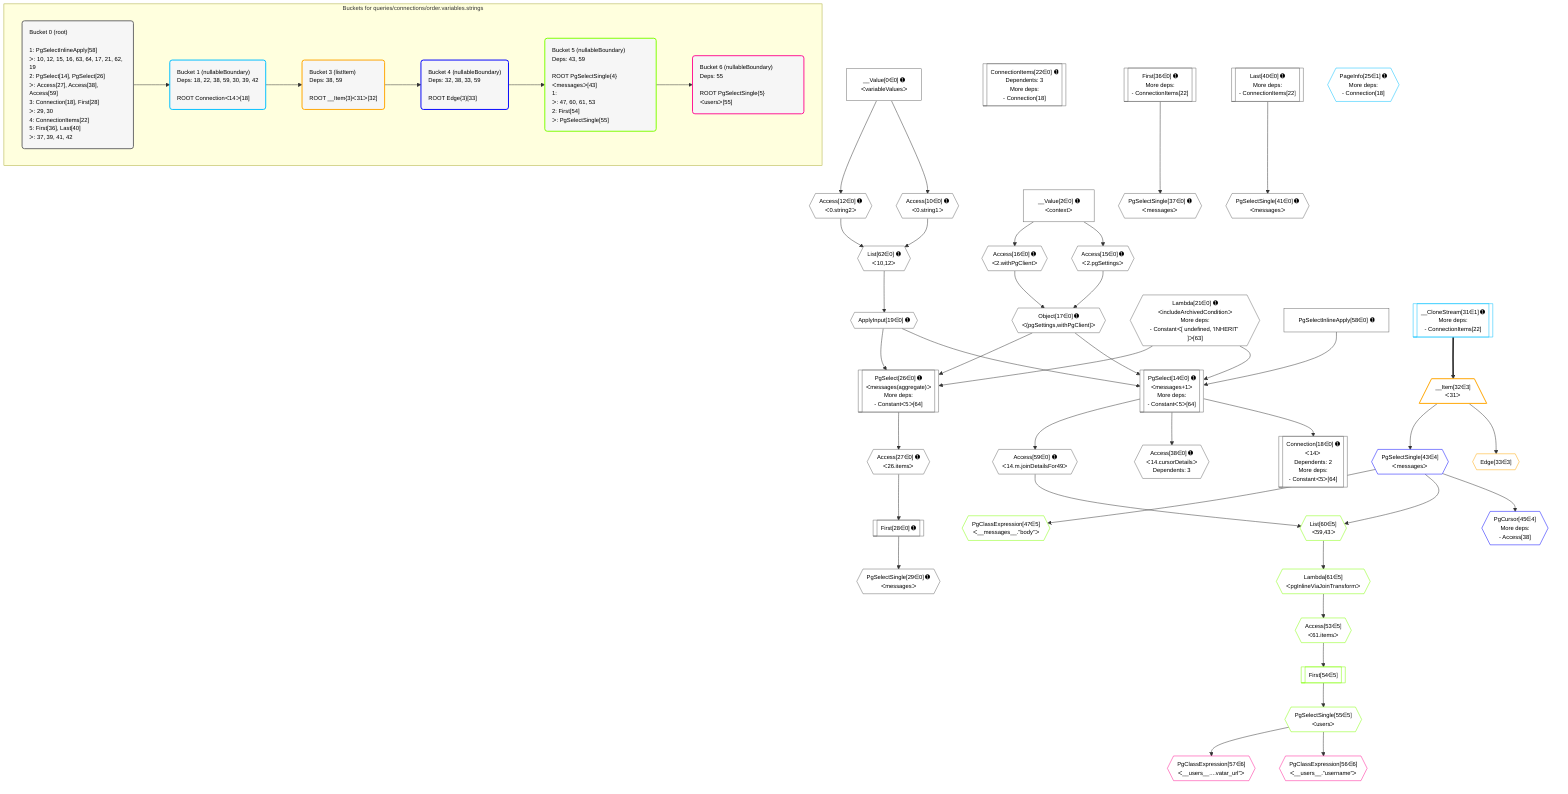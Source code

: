 %%{init: {'themeVariables': { 'fontSize': '12px'}}}%%
graph TD
    classDef path fill:#eee,stroke:#000,color:#000
    classDef plan fill:#fff,stroke-width:1px,color:#000
    classDef itemplan fill:#fff,stroke-width:2px,color:#000
    classDef unbatchedplan fill:#dff,stroke-width:1px,color:#000
    classDef sideeffectplan fill:#fcc,stroke-width:2px,color:#000
    classDef bucket fill:#f6f6f6,color:#000,stroke-width:2px,text-align:left

    subgraph "Buckets for queries/connections/order.variables.strings"
    Bucket0("Bucket 0 (root)<br /><br />1: PgSelectInlineApply[58]<br />ᐳ: 10, 12, 15, 16, 63, 64, 17, 21, 62, 19<br />2: PgSelect[14], PgSelect[26]<br />ᐳ: Access[27], Access[38], Access[59]<br />3: Connection[18], First[28]<br />ᐳ: 29, 30<br />4: ConnectionItems[22]<br />5: First[36], Last[40]<br />ᐳ: 37, 39, 41, 42"):::bucket
    Bucket1("Bucket 1 (nullableBoundary)<br />Deps: 18, 22, 38, 59, 30, 39, 42<br /><br />ROOT Connectionᐸ14ᐳ[18]"):::bucket
    Bucket3("Bucket 3 (listItem)<br />Deps: 38, 59<br /><br />ROOT __Item{3}ᐸ31ᐳ[32]"):::bucket
    Bucket4("Bucket 4 (nullableBoundary)<br />Deps: 32, 38, 33, 59<br /><br />ROOT Edge{3}[33]"):::bucket
    Bucket5("Bucket 5 (nullableBoundary)<br />Deps: 43, 59<br /><br />ROOT PgSelectSingle{4}ᐸmessagesᐳ[43]<br />1: <br />ᐳ: 47, 60, 61, 53<br />2: First[54]<br />ᐳ: PgSelectSingle[55]"):::bucket
    Bucket6("Bucket 6 (nullableBoundary)<br />Deps: 55<br /><br />ROOT PgSelectSingle{5}ᐸusersᐳ[55]"):::bucket
    end
    Bucket0 --> Bucket1
    Bucket1 --> Bucket3
    Bucket3 --> Bucket4
    Bucket4 --> Bucket5
    Bucket5 --> Bucket6

    %% plan dependencies
    PgSelect14[["PgSelect[14∈0] ➊<br />ᐸmessages+1ᐳ<br />More deps:<br />- Constantᐸ5ᐳ[64]"]]:::plan
    Object17{{"Object[17∈0] ➊<br />ᐸ{pgSettings,withPgClient}ᐳ"}}:::plan
    ApplyInput19{{"ApplyInput[19∈0] ➊"}}:::plan
    Lambda21{{"Lambda[21∈0] ➊<br />ᐸincludeArchivedConditionᐳ<br />More deps:<br />- Constantᐸ[ undefined, 'INHERIT' ]ᐳ[63]"}}:::plan
    PgSelectInlineApply58["PgSelectInlineApply[58∈0] ➊"]:::plan
    Object17 & ApplyInput19 & Lambda21 & PgSelectInlineApply58 --> PgSelect14
    PgSelect26[["PgSelect[26∈0] ➊<br />ᐸmessages(aggregate)ᐳ<br />More deps:<br />- Constantᐸ5ᐳ[64]"]]:::plan
    Object17 & ApplyInput19 & Lambda21 --> PgSelect26
    Access15{{"Access[15∈0] ➊<br />ᐸ2.pgSettingsᐳ"}}:::plan
    Access16{{"Access[16∈0] ➊<br />ᐸ2.withPgClientᐳ"}}:::plan
    Access15 & Access16 --> Object17
    Connection18[["Connection[18∈0] ➊<br />ᐸ14ᐳ<br />Dependents: 2<br />More deps:<br />- Constantᐸ5ᐳ[64]"]]:::plan
    PgSelect14 --> Connection18
    List62{{"List[62∈0] ➊<br />ᐸ10,12ᐳ"}}:::plan
    Access10{{"Access[10∈0] ➊<br />ᐸ0.string1ᐳ"}}:::plan
    Access12{{"Access[12∈0] ➊<br />ᐸ0.string2ᐳ"}}:::plan
    Access10 & Access12 --> List62
    __Value0["__Value[0∈0] ➊<br />ᐸvariableValuesᐳ"]:::plan
    __Value0 --> Access10
    __Value0 --> Access12
    __Value2["__Value[2∈0] ➊<br />ᐸcontextᐳ"]:::plan
    __Value2 --> Access15
    __Value2 --> Access16
    List62 --> ApplyInput19
    ConnectionItems22[["ConnectionItems[22∈0] ➊<br />Dependents: 3<br />More deps:<br />- Connection[18]"]]:::plan
    Access27{{"Access[27∈0] ➊<br />ᐸ26.itemsᐳ"}}:::plan
    PgSelect26 --> Access27
    First28[["First[28∈0] ➊"]]:::plan
    Access27 --> First28
    PgSelectSingle29{{"PgSelectSingle[29∈0] ➊<br />ᐸmessagesᐳ"}}:::plan
    First28 --> PgSelectSingle29
    First36[["First[36∈0] ➊<br />More deps:<br />- ConnectionItems[22]"]]:::plan
    PgSelectSingle37{{"PgSelectSingle[37∈0] ➊<br />ᐸmessagesᐳ"}}:::plan
    First36 --> PgSelectSingle37
    Access38{{"Access[38∈0] ➊<br />ᐸ14.cursorDetailsᐳ<br />Dependents: 3"}}:::plan
    PgSelect14 --> Access38
    Last40[["Last[40∈0] ➊<br />More deps:<br />- ConnectionItems[22]"]]:::plan
    PgSelectSingle41{{"PgSelectSingle[41∈0] ➊<br />ᐸmessagesᐳ"}}:::plan
    Last40 --> PgSelectSingle41
    Access59{{"Access[59∈0] ➊<br />ᐸ14.m.joinDetailsFor49ᐳ"}}:::plan
    PgSelect14 --> Access59
    PageInfo25{{"PageInfo[25∈1] ➊<br />More deps:<br />- Connection[18]"}}:::plan
    __CloneStream31[["__CloneStream[31∈1] ➊<br />More deps:<br />- ConnectionItems[22]"]]:::plan
    __Item32[/"__Item[32∈3]<br />ᐸ31ᐳ"\]:::itemplan
    __CloneStream31 ==> __Item32
    Edge33{{"Edge[33∈3]"}}:::plan
    __Item32 --> Edge33
    PgCursor45{{"PgCursor[45∈4]<br />More deps:<br />- Access[38]"}}:::plan
    PgSelectSingle43{{"PgSelectSingle[43∈4]<br />ᐸmessagesᐳ"}}:::plan
    PgSelectSingle43 --> PgCursor45
    __Item32 --> PgSelectSingle43
    List60{{"List[60∈5]<br />ᐸ59,43ᐳ"}}:::plan
    Access59 & PgSelectSingle43 --> List60
    PgClassExpression47{{"PgClassExpression[47∈5]<br />ᐸ__messages__.”body”ᐳ"}}:::plan
    PgSelectSingle43 --> PgClassExpression47
    Access53{{"Access[53∈5]<br />ᐸ61.itemsᐳ"}}:::plan
    Lambda61{{"Lambda[61∈5]<br />ᐸpgInlineViaJoinTransformᐳ"}}:::plan
    Lambda61 --> Access53
    First54[["First[54∈5]"]]:::plan
    Access53 --> First54
    PgSelectSingle55{{"PgSelectSingle[55∈5]<br />ᐸusersᐳ"}}:::plan
    First54 --> PgSelectSingle55
    List60 --> Lambda61
    PgClassExpression56{{"PgClassExpression[56∈6]<br />ᐸ__users__.”username”ᐳ"}}:::plan
    PgSelectSingle55 --> PgClassExpression56
    PgClassExpression57{{"PgClassExpression[57∈6]<br />ᐸ__users__....vatar_url”ᐳ"}}:::plan
    PgSelectSingle55 --> PgClassExpression57

    %% define steps
    classDef bucket0 stroke:#696969
    class Bucket0,__Value0,__Value2,Access10,Access12,PgSelect14,Access15,Access16,Object17,Connection18,ApplyInput19,Lambda21,ConnectionItems22,PgSelect26,Access27,First28,PgSelectSingle29,First36,PgSelectSingle37,Access38,Last40,PgSelectSingle41,PgSelectInlineApply58,Access59,List62 bucket0
    classDef bucket1 stroke:#00bfff
    class Bucket1,PageInfo25,__CloneStream31 bucket1
    classDef bucket3 stroke:#ffa500
    class Bucket3,__Item32,Edge33 bucket3
    classDef bucket4 stroke:#0000ff
    class Bucket4,PgSelectSingle43,PgCursor45 bucket4
    classDef bucket5 stroke:#7fff00
    class Bucket5,PgClassExpression47,Access53,First54,PgSelectSingle55,List60,Lambda61 bucket5
    classDef bucket6 stroke:#ff1493
    class Bucket6,PgClassExpression56,PgClassExpression57 bucket6